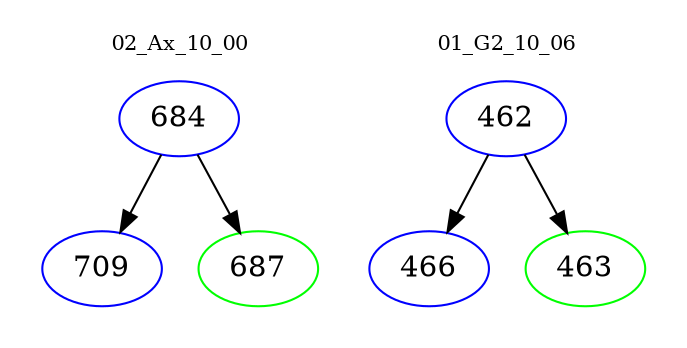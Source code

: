 digraph{
subgraph cluster_0 {
color = white
label = "02_Ax_10_00";
fontsize=10;
T0_684 [label="684", color="blue"]
T0_684 -> T0_709 [color="black"]
T0_709 [label="709", color="blue"]
T0_684 -> T0_687 [color="black"]
T0_687 [label="687", color="green"]
}
subgraph cluster_1 {
color = white
label = "01_G2_10_06";
fontsize=10;
T1_462 [label="462", color="blue"]
T1_462 -> T1_466 [color="black"]
T1_466 [label="466", color="blue"]
T1_462 -> T1_463 [color="black"]
T1_463 [label="463", color="green"]
}
}
